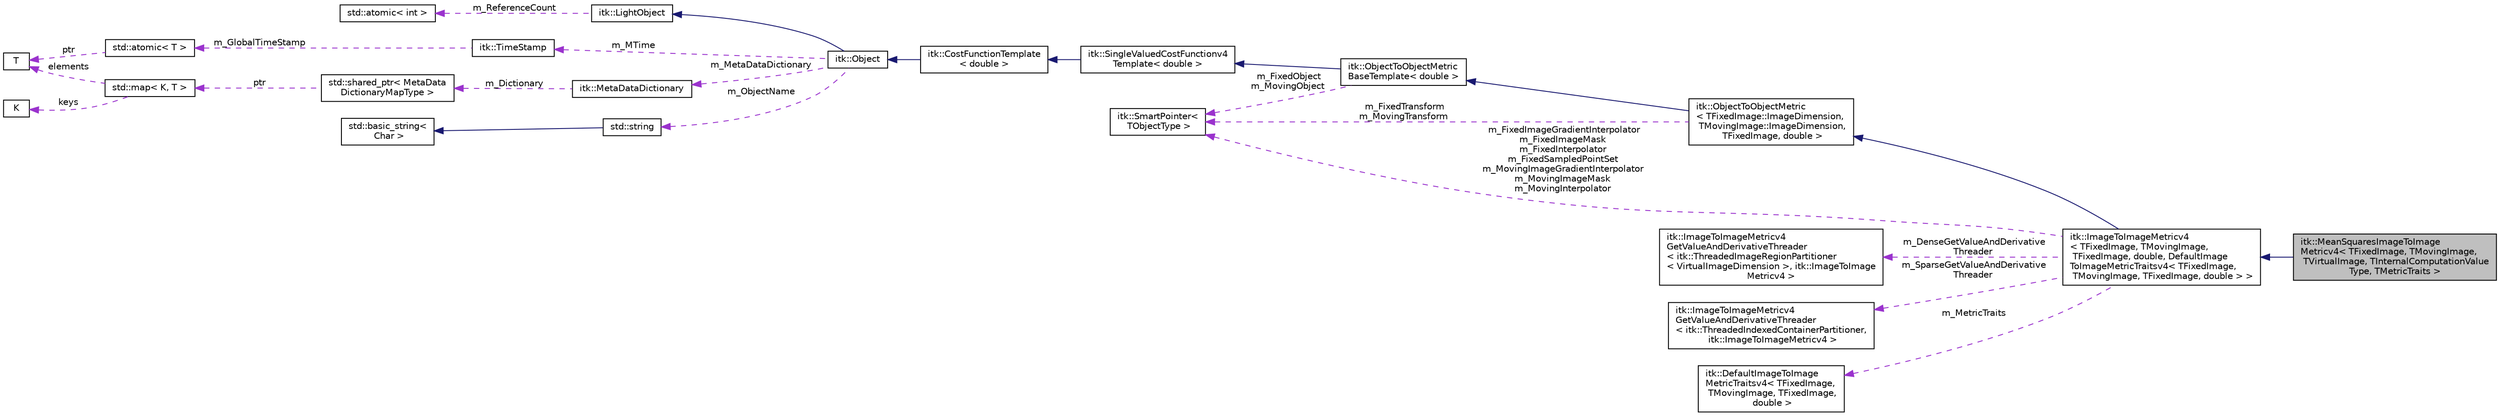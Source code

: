 digraph "itk::MeanSquaresImageToImageMetricv4&lt; TFixedImage, TMovingImage, TVirtualImage, TInternalComputationValueType, TMetricTraits &gt;"
{
 // LATEX_PDF_SIZE
  edge [fontname="Helvetica",fontsize="10",labelfontname="Helvetica",labelfontsize="10"];
  node [fontname="Helvetica",fontsize="10",shape=record];
  rankdir="LR";
  Node1 [label="itk::MeanSquaresImageToImage\lMetricv4\< TFixedImage, TMovingImage,\l TVirtualImage, TInternalComputationValue\lType, TMetricTraits \>",height=0.2,width=0.4,color="black", fillcolor="grey75", style="filled", fontcolor="black",tooltip="Class implementing a mean squares metric."];
  Node2 -> Node1 [dir="back",color="midnightblue",fontsize="10",style="solid",fontname="Helvetica"];
  Node2 [label="itk::ImageToImageMetricv4\l\< TFixedImage, TMovingImage,\l TFixedImage, double, DefaultImage\lToImageMetricTraitsv4\< TFixedImage,\l TMovingImage, TFixedImage, double \> \>",height=0.2,width=0.4,color="black", fillcolor="white", style="filled",URL="$classitk_1_1ImageToImageMetricv4.html",tooltip=" "];
  Node3 -> Node2 [dir="back",color="midnightblue",fontsize="10",style="solid",fontname="Helvetica"];
  Node3 [label="itk::ObjectToObjectMetric\l\< TFixedImage::ImageDimension,\l TMovingImage::ImageDimension,\l TFixedImage, double \>",height=0.2,width=0.4,color="black", fillcolor="white", style="filled",URL="$classitk_1_1ObjectToObjectMetric.html",tooltip=" "];
  Node4 -> Node3 [dir="back",color="midnightblue",fontsize="10",style="solid",fontname="Helvetica"];
  Node4 [label="itk::ObjectToObjectMetric\lBaseTemplate\< double \>",height=0.2,width=0.4,color="black", fillcolor="white", style="filled",URL="$classitk_1_1ObjectToObjectMetricBaseTemplate.html",tooltip=" "];
  Node5 -> Node4 [dir="back",color="midnightblue",fontsize="10",style="solid",fontname="Helvetica"];
  Node5 [label="itk::SingleValuedCostFunctionv4\lTemplate\< double \>",height=0.2,width=0.4,color="black", fillcolor="white", style="filled",URL="$classitk_1_1SingleValuedCostFunctionv4Template.html",tooltip=" "];
  Node6 -> Node5 [dir="back",color="midnightblue",fontsize="10",style="solid",fontname="Helvetica"];
  Node6 [label="itk::CostFunctionTemplate\l\< double \>",height=0.2,width=0.4,color="black", fillcolor="white", style="filled",URL="$classitk_1_1CostFunctionTemplate.html",tooltip=" "];
  Node7 -> Node6 [dir="back",color="midnightblue",fontsize="10",style="solid",fontname="Helvetica"];
  Node7 [label="itk::Object",height=0.2,width=0.4,color="black", fillcolor="white", style="filled",URL="$classitk_1_1Object.html",tooltip="Base class for most ITK classes."];
  Node8 -> Node7 [dir="back",color="midnightblue",fontsize="10",style="solid",fontname="Helvetica"];
  Node8 [label="itk::LightObject",height=0.2,width=0.4,color="black", fillcolor="white", style="filled",URL="$classitk_1_1LightObject.html",tooltip="Light weight base class for most itk classes."];
  Node9 -> Node8 [dir="back",color="darkorchid3",fontsize="10",style="dashed",label=" m_ReferenceCount" ,fontname="Helvetica"];
  Node9 [label="std::atomic\< int \>",height=0.2,width=0.4,color="black", fillcolor="white", style="filled",tooltip=" "];
  Node10 -> Node7 [dir="back",color="darkorchid3",fontsize="10",style="dashed",label=" m_MTime" ,fontname="Helvetica"];
  Node10 [label="itk::TimeStamp",height=0.2,width=0.4,color="black", fillcolor="white", style="filled",URL="$classitk_1_1TimeStamp.html",tooltip="Generate a unique, increasing time value."];
  Node11 -> Node10 [dir="back",color="darkorchid3",fontsize="10",style="dashed",label=" m_GlobalTimeStamp" ,fontname="Helvetica"];
  Node11 [label="std::atomic\< T \>",height=0.2,width=0.4,color="black", fillcolor="white", style="filled",tooltip=" "];
  Node12 -> Node11 [dir="back",color="darkorchid3",fontsize="10",style="dashed",label=" ptr" ,fontname="Helvetica"];
  Node12 [label="T",height=0.2,width=0.4,color="black", fillcolor="white", style="filled",tooltip=" "];
  Node13 -> Node7 [dir="back",color="darkorchid3",fontsize="10",style="dashed",label=" m_MetaDataDictionary" ,fontname="Helvetica"];
  Node13 [label="itk::MetaDataDictionary",height=0.2,width=0.4,color="black", fillcolor="white", style="filled",URL="$classitk_1_1MetaDataDictionary.html",tooltip="Provides a mechanism for storing a collection of arbitrary data types."];
  Node14 -> Node13 [dir="back",color="darkorchid3",fontsize="10",style="dashed",label=" m_Dictionary" ,fontname="Helvetica"];
  Node14 [label="std::shared_ptr\< MetaData\lDictionaryMapType \>",height=0.2,width=0.4,color="black", fillcolor="white", style="filled",tooltip=" "];
  Node15 -> Node14 [dir="back",color="darkorchid3",fontsize="10",style="dashed",label=" ptr" ,fontname="Helvetica"];
  Node15 [label="std::map\< K, T \>",height=0.2,width=0.4,color="black", fillcolor="white", style="filled",tooltip=" "];
  Node16 -> Node15 [dir="back",color="darkorchid3",fontsize="10",style="dashed",label=" keys" ,fontname="Helvetica"];
  Node16 [label="K",height=0.2,width=0.4,color="black", fillcolor="white", style="filled",tooltip=" "];
  Node12 -> Node15 [dir="back",color="darkorchid3",fontsize="10",style="dashed",label=" elements" ,fontname="Helvetica"];
  Node17 -> Node7 [dir="back",color="darkorchid3",fontsize="10",style="dashed",label=" m_ObjectName" ,fontname="Helvetica"];
  Node17 [label="std::string",height=0.2,width=0.4,color="black", fillcolor="white", style="filled",tooltip=" "];
  Node18 -> Node17 [dir="back",color="midnightblue",fontsize="10",style="solid",fontname="Helvetica"];
  Node18 [label="std::basic_string\<\l Char \>",height=0.2,width=0.4,color="black", fillcolor="white", style="filled",tooltip=" "];
  Node19 -> Node4 [dir="back",color="darkorchid3",fontsize="10",style="dashed",label=" m_FixedObject\nm_MovingObject" ,fontname="Helvetica"];
  Node19 [label="itk::SmartPointer\<\l TObjectType \>",height=0.2,width=0.4,color="black", fillcolor="white", style="filled",URL="$classitk_1_1SmartPointer.html",tooltip="Implements transparent reference counting."];
  Node19 -> Node3 [dir="back",color="darkorchid3",fontsize="10",style="dashed",label=" m_FixedTransform\nm_MovingTransform" ,fontname="Helvetica"];
  Node20 -> Node2 [dir="back",color="darkorchid3",fontsize="10",style="dashed",label=" m_DenseGetValueAndDerivative\lThreader" ,fontname="Helvetica"];
  Node20 [label="itk::ImageToImageMetricv4\lGetValueAndDerivativeThreader\l\< itk::ThreadedImageRegionPartitioner\l\< VirtualImageDimension \>, itk::ImageToImage\lMetricv4 \>",height=0.2,width=0.4,color="black", fillcolor="white", style="filled",URL="$classitk_1_1ImageToImageMetricv4GetValueAndDerivativeThreader.html",tooltip=" "];
  Node21 -> Node2 [dir="back",color="darkorchid3",fontsize="10",style="dashed",label=" m_SparseGetValueAndDerivative\lThreader" ,fontname="Helvetica"];
  Node21 [label="itk::ImageToImageMetricv4\lGetValueAndDerivativeThreader\l\< itk::ThreadedIndexedContainerPartitioner,\l itk::ImageToImageMetricv4 \>",height=0.2,width=0.4,color="black", fillcolor="white", style="filled",URL="$classitk_1_1ImageToImageMetricv4GetValueAndDerivativeThreader.html",tooltip=" "];
  Node19 -> Node2 [dir="back",color="darkorchid3",fontsize="10",style="dashed",label=" m_FixedImageGradientInterpolator\nm_FixedImageMask\nm_FixedInterpolator\nm_FixedSampledPointSet\nm_MovingImageGradientInterpolator\nm_MovingImageMask\nm_MovingInterpolator" ,fontname="Helvetica"];
  Node22 -> Node2 [dir="back",color="darkorchid3",fontsize="10",style="dashed",label=" m_MetricTraits" ,fontname="Helvetica"];
  Node22 [label="itk::DefaultImageToImage\lMetricTraitsv4\< TFixedImage,\l TMovingImage, TFixedImage,\l double \>",height=0.2,width=0.4,color="black", fillcolor="white", style="filled",URL="$classitk_1_1DefaultImageToImageMetricTraitsv4.html",tooltip=" "];
}
